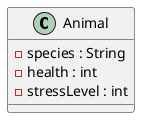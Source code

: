 @startuml Wildlife Simulator Class Diagram

class Animal {
    - species : String
    - health : int
    - stressLevel : int
}

@enduml
